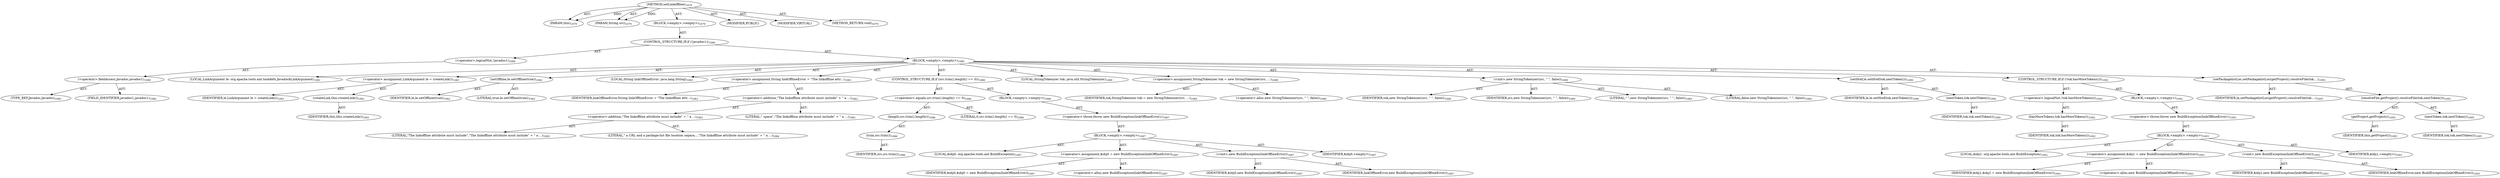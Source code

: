 digraph "setLinkoffline" {  
"111669149778" [label = <(METHOD,setLinkoffline)<SUB>1079</SUB>> ]
"115964117034" [label = <(PARAM,this)<SUB>1079</SUB>> ]
"115964117174" [label = <(PARAM,String src)<SUB>1079</SUB>> ]
"25769803897" [label = <(BLOCK,&lt;empty&gt;,&lt;empty&gt;)<SUB>1079</SUB>> ]
"47244640295" [label = <(CONTROL_STRUCTURE,IF,if (!javadoc1))<SUB>1080</SUB>> ]
"30064771433" [label = <(&lt;operator&gt;.logicalNot,!javadoc1)<SUB>1080</SUB>> ]
"30064771434" [label = <(&lt;operator&gt;.fieldAccess,Javadoc.javadoc1)<SUB>1080</SUB>> ]
"180388626446" [label = <(TYPE_REF,Javadoc,Javadoc)<SUB>1080</SUB>> ]
"55834574969" [label = <(FIELD_IDENTIFIER,javadoc1,javadoc1)<SUB>1080</SUB>> ]
"25769803898" [label = <(BLOCK,&lt;empty&gt;,&lt;empty&gt;)<SUB>1080</SUB>> ]
"94489280526" [label = <(LOCAL,LinkArgument le: org.apache.tools.ant.taskdefs.Javadoc$LinkArgument)<SUB>1081</SUB>> ]
"30064771435" [label = <(&lt;operator&gt;.assignment,LinkArgument le = createLink())<SUB>1081</SUB>> ]
"68719477072" [label = <(IDENTIFIER,le,LinkArgument le = createLink())<SUB>1081</SUB>> ]
"30064771436" [label = <(createLink,this.createLink())<SUB>1081</SUB>> ]
"68719476782" [label = <(IDENTIFIER,this,this.createLink())<SUB>1081</SUB>> ]
"30064771437" [label = <(setOffline,le.setOffline(true))<SUB>1082</SUB>> ]
"68719477073" [label = <(IDENTIFIER,le,le.setOffline(true))<SUB>1082</SUB>> ]
"90194313261" [label = <(LITERAL,true,le.setOffline(true))<SUB>1082</SUB>> ]
"94489280527" [label = <(LOCAL,String linkOfflineError: java.lang.String)<SUB>1083</SUB>> ]
"30064771438" [label = <(&lt;operator&gt;.assignment,String linkOfflineError = &quot;The linkoffline attr...)<SUB>1083</SUB>> ]
"68719477074" [label = <(IDENTIFIER,linkOfflineError,String linkOfflineError = &quot;The linkoffline attr...)<SUB>1083</SUB>> ]
"30064771439" [label = <(&lt;operator&gt;.addition,&quot;The linkoffline attribute must include&quot; + &quot; a ...)<SUB>1083</SUB>> ]
"30064771440" [label = <(&lt;operator&gt;.addition,&quot;The linkoffline attribute must include&quot; + &quot; a ...)<SUB>1083</SUB>> ]
"90194313262" [label = <(LITERAL,&quot;The linkoffline attribute must include&quot;,&quot;The linkoffline attribute must include&quot; + &quot; a ...)<SUB>1083</SUB>> ]
"90194313263" [label = <(LITERAL,&quot; a URL and a package-list file location separa...,&quot;The linkoffline attribute must include&quot; + &quot; a ...)<SUB>1084</SUB>> ]
"90194313264" [label = <(LITERAL,&quot; space&quot;,&quot;The linkoffline attribute must include&quot; + &quot; a ...)<SUB>1085</SUB>> ]
"47244640296" [label = <(CONTROL_STRUCTURE,IF,if (src.trim().length() == 0))<SUB>1086</SUB>> ]
"30064771441" [label = <(&lt;operator&gt;.equals,src.trim().length() == 0)<SUB>1086</SUB>> ]
"30064771442" [label = <(length,src.trim().length())<SUB>1086</SUB>> ]
"30064771443" [label = <(trim,src.trim())<SUB>1086</SUB>> ]
"68719477075" [label = <(IDENTIFIER,src,src.trim())<SUB>1086</SUB>> ]
"90194313265" [label = <(LITERAL,0,src.trim().length() == 0)<SUB>1086</SUB>> ]
"25769803899" [label = <(BLOCK,&lt;empty&gt;,&lt;empty&gt;)<SUB>1086</SUB>> ]
"30064771444" [label = <(&lt;operator&gt;.throw,throw new BuildException(linkOfflineError);)<SUB>1087</SUB>> ]
"25769803900" [label = <(BLOCK,&lt;empty&gt;,&lt;empty&gt;)<SUB>1087</SUB>> ]
"94489280528" [label = <(LOCAL,$obj0: org.apache.tools.ant.BuildException)<SUB>1087</SUB>> ]
"30064771445" [label = <(&lt;operator&gt;.assignment,$obj0 = new BuildException(linkOfflineError))<SUB>1087</SUB>> ]
"68719477076" [label = <(IDENTIFIER,$obj0,$obj0 = new BuildException(linkOfflineError))<SUB>1087</SUB>> ]
"30064771446" [label = <(&lt;operator&gt;.alloc,new BuildException(linkOfflineError))<SUB>1087</SUB>> ]
"30064771447" [label = <(&lt;init&gt;,new BuildException(linkOfflineError))<SUB>1087</SUB>> ]
"68719477077" [label = <(IDENTIFIER,$obj0,new BuildException(linkOfflineError))<SUB>1087</SUB>> ]
"68719477078" [label = <(IDENTIFIER,linkOfflineError,new BuildException(linkOfflineError))<SUB>1087</SUB>> ]
"68719477079" [label = <(IDENTIFIER,$obj0,&lt;empty&gt;)<SUB>1087</SUB>> ]
"94489280529" [label = <(LOCAL,StringTokenizer tok: java.util.StringTokenizer)<SUB>1089</SUB>> ]
"30064771448" [label = <(&lt;operator&gt;.assignment,StringTokenizer tok = new StringTokenizer(src, ...)<SUB>1089</SUB>> ]
"68719477080" [label = <(IDENTIFIER,tok,StringTokenizer tok = new StringTokenizer(src, ...)<SUB>1089</SUB>> ]
"30064771449" [label = <(&lt;operator&gt;.alloc,new StringTokenizer(src, &quot; &quot;, false))<SUB>1089</SUB>> ]
"30064771450" [label = <(&lt;init&gt;,new StringTokenizer(src, &quot; &quot;, false))<SUB>1089</SUB>> ]
"68719477081" [label = <(IDENTIFIER,tok,new StringTokenizer(src, &quot; &quot;, false))<SUB>1089</SUB>> ]
"68719477082" [label = <(IDENTIFIER,src,new StringTokenizer(src, &quot; &quot;, false))<SUB>1089</SUB>> ]
"90194313266" [label = <(LITERAL,&quot; &quot;,new StringTokenizer(src, &quot; &quot;, false))<SUB>1089</SUB>> ]
"90194313267" [label = <(LITERAL,false,new StringTokenizer(src, &quot; &quot;, false))<SUB>1089</SUB>> ]
"30064771451" [label = <(setHref,le.setHref(tok.nextToken()))<SUB>1090</SUB>> ]
"68719477083" [label = <(IDENTIFIER,le,le.setHref(tok.nextToken()))<SUB>1090</SUB>> ]
"30064771452" [label = <(nextToken,tok.nextToken())<SUB>1090</SUB>> ]
"68719477084" [label = <(IDENTIFIER,tok,tok.nextToken())<SUB>1090</SUB>> ]
"47244640297" [label = <(CONTROL_STRUCTURE,IF,if (!tok.hasMoreTokens()))<SUB>1092</SUB>> ]
"30064771453" [label = <(&lt;operator&gt;.logicalNot,!tok.hasMoreTokens())<SUB>1092</SUB>> ]
"30064771454" [label = <(hasMoreTokens,tok.hasMoreTokens())<SUB>1092</SUB>> ]
"68719477085" [label = <(IDENTIFIER,tok,tok.hasMoreTokens())<SUB>1092</SUB>> ]
"25769803901" [label = <(BLOCK,&lt;empty&gt;,&lt;empty&gt;)<SUB>1092</SUB>> ]
"30064771455" [label = <(&lt;operator&gt;.throw,throw new BuildException(linkOfflineError);)<SUB>1093</SUB>> ]
"25769803902" [label = <(BLOCK,&lt;empty&gt;,&lt;empty&gt;)<SUB>1093</SUB>> ]
"94489280530" [label = <(LOCAL,$obj1: org.apache.tools.ant.BuildException)<SUB>1093</SUB>> ]
"30064771456" [label = <(&lt;operator&gt;.assignment,$obj1 = new BuildException(linkOfflineError))<SUB>1093</SUB>> ]
"68719477086" [label = <(IDENTIFIER,$obj1,$obj1 = new BuildException(linkOfflineError))<SUB>1093</SUB>> ]
"30064771457" [label = <(&lt;operator&gt;.alloc,new BuildException(linkOfflineError))<SUB>1093</SUB>> ]
"30064771458" [label = <(&lt;init&gt;,new BuildException(linkOfflineError))<SUB>1093</SUB>> ]
"68719477087" [label = <(IDENTIFIER,$obj1,new BuildException(linkOfflineError))<SUB>1093</SUB>> ]
"68719477088" [label = <(IDENTIFIER,linkOfflineError,new BuildException(linkOfflineError))<SUB>1093</SUB>> ]
"68719477089" [label = <(IDENTIFIER,$obj1,&lt;empty&gt;)<SUB>1093</SUB>> ]
"30064771459" [label = <(setPackagelistLoc,setPackagelistLoc(getProject().resolveFile(tok....)<SUB>1095</SUB>> ]
"68719477090" [label = <(IDENTIFIER,le,setPackagelistLoc(getProject().resolveFile(tok....)<SUB>1095</SUB>> ]
"30064771460" [label = <(resolveFile,getProject().resolveFile(tok.nextToken()))<SUB>1095</SUB>> ]
"30064771461" [label = <(getProject,getProject())<SUB>1095</SUB>> ]
"68719476783" [label = <(IDENTIFIER,this,getProject())<SUB>1095</SUB>> ]
"30064771462" [label = <(nextToken,tok.nextToken())<SUB>1095</SUB>> ]
"68719477091" [label = <(IDENTIFIER,tok,tok.nextToken())<SUB>1095</SUB>> ]
"133143986389" [label = <(MODIFIER,PUBLIC)> ]
"133143986390" [label = <(MODIFIER,VIRTUAL)> ]
"128849018962" [label = <(METHOD_RETURN,void)<SUB>1079</SUB>> ]
  "111669149778" -> "115964117034"  [ label = "AST: "] 
  "111669149778" -> "115964117174"  [ label = "AST: "] 
  "111669149778" -> "25769803897"  [ label = "AST: "] 
  "111669149778" -> "133143986389"  [ label = "AST: "] 
  "111669149778" -> "133143986390"  [ label = "AST: "] 
  "111669149778" -> "128849018962"  [ label = "AST: "] 
  "25769803897" -> "47244640295"  [ label = "AST: "] 
  "47244640295" -> "30064771433"  [ label = "AST: "] 
  "47244640295" -> "25769803898"  [ label = "AST: "] 
  "30064771433" -> "30064771434"  [ label = "AST: "] 
  "30064771434" -> "180388626446"  [ label = "AST: "] 
  "30064771434" -> "55834574969"  [ label = "AST: "] 
  "25769803898" -> "94489280526"  [ label = "AST: "] 
  "25769803898" -> "30064771435"  [ label = "AST: "] 
  "25769803898" -> "30064771437"  [ label = "AST: "] 
  "25769803898" -> "94489280527"  [ label = "AST: "] 
  "25769803898" -> "30064771438"  [ label = "AST: "] 
  "25769803898" -> "47244640296"  [ label = "AST: "] 
  "25769803898" -> "94489280529"  [ label = "AST: "] 
  "25769803898" -> "30064771448"  [ label = "AST: "] 
  "25769803898" -> "30064771450"  [ label = "AST: "] 
  "25769803898" -> "30064771451"  [ label = "AST: "] 
  "25769803898" -> "47244640297"  [ label = "AST: "] 
  "25769803898" -> "30064771459"  [ label = "AST: "] 
  "30064771435" -> "68719477072"  [ label = "AST: "] 
  "30064771435" -> "30064771436"  [ label = "AST: "] 
  "30064771436" -> "68719476782"  [ label = "AST: "] 
  "30064771437" -> "68719477073"  [ label = "AST: "] 
  "30064771437" -> "90194313261"  [ label = "AST: "] 
  "30064771438" -> "68719477074"  [ label = "AST: "] 
  "30064771438" -> "30064771439"  [ label = "AST: "] 
  "30064771439" -> "30064771440"  [ label = "AST: "] 
  "30064771439" -> "90194313264"  [ label = "AST: "] 
  "30064771440" -> "90194313262"  [ label = "AST: "] 
  "30064771440" -> "90194313263"  [ label = "AST: "] 
  "47244640296" -> "30064771441"  [ label = "AST: "] 
  "47244640296" -> "25769803899"  [ label = "AST: "] 
  "30064771441" -> "30064771442"  [ label = "AST: "] 
  "30064771441" -> "90194313265"  [ label = "AST: "] 
  "30064771442" -> "30064771443"  [ label = "AST: "] 
  "30064771443" -> "68719477075"  [ label = "AST: "] 
  "25769803899" -> "30064771444"  [ label = "AST: "] 
  "30064771444" -> "25769803900"  [ label = "AST: "] 
  "25769803900" -> "94489280528"  [ label = "AST: "] 
  "25769803900" -> "30064771445"  [ label = "AST: "] 
  "25769803900" -> "30064771447"  [ label = "AST: "] 
  "25769803900" -> "68719477079"  [ label = "AST: "] 
  "30064771445" -> "68719477076"  [ label = "AST: "] 
  "30064771445" -> "30064771446"  [ label = "AST: "] 
  "30064771447" -> "68719477077"  [ label = "AST: "] 
  "30064771447" -> "68719477078"  [ label = "AST: "] 
  "30064771448" -> "68719477080"  [ label = "AST: "] 
  "30064771448" -> "30064771449"  [ label = "AST: "] 
  "30064771450" -> "68719477081"  [ label = "AST: "] 
  "30064771450" -> "68719477082"  [ label = "AST: "] 
  "30064771450" -> "90194313266"  [ label = "AST: "] 
  "30064771450" -> "90194313267"  [ label = "AST: "] 
  "30064771451" -> "68719477083"  [ label = "AST: "] 
  "30064771451" -> "30064771452"  [ label = "AST: "] 
  "30064771452" -> "68719477084"  [ label = "AST: "] 
  "47244640297" -> "30064771453"  [ label = "AST: "] 
  "47244640297" -> "25769803901"  [ label = "AST: "] 
  "30064771453" -> "30064771454"  [ label = "AST: "] 
  "30064771454" -> "68719477085"  [ label = "AST: "] 
  "25769803901" -> "30064771455"  [ label = "AST: "] 
  "30064771455" -> "25769803902"  [ label = "AST: "] 
  "25769803902" -> "94489280530"  [ label = "AST: "] 
  "25769803902" -> "30064771456"  [ label = "AST: "] 
  "25769803902" -> "30064771458"  [ label = "AST: "] 
  "25769803902" -> "68719477089"  [ label = "AST: "] 
  "30064771456" -> "68719477086"  [ label = "AST: "] 
  "30064771456" -> "30064771457"  [ label = "AST: "] 
  "30064771458" -> "68719477087"  [ label = "AST: "] 
  "30064771458" -> "68719477088"  [ label = "AST: "] 
  "30064771459" -> "68719477090"  [ label = "AST: "] 
  "30064771459" -> "30064771460"  [ label = "AST: "] 
  "30064771460" -> "30064771461"  [ label = "AST: "] 
  "30064771460" -> "30064771462"  [ label = "AST: "] 
  "30064771461" -> "68719476783"  [ label = "AST: "] 
  "30064771462" -> "68719477091"  [ label = "AST: "] 
  "111669149778" -> "115964117034"  [ label = "DDG: "] 
  "111669149778" -> "115964117174"  [ label = "DDG: "] 
}
